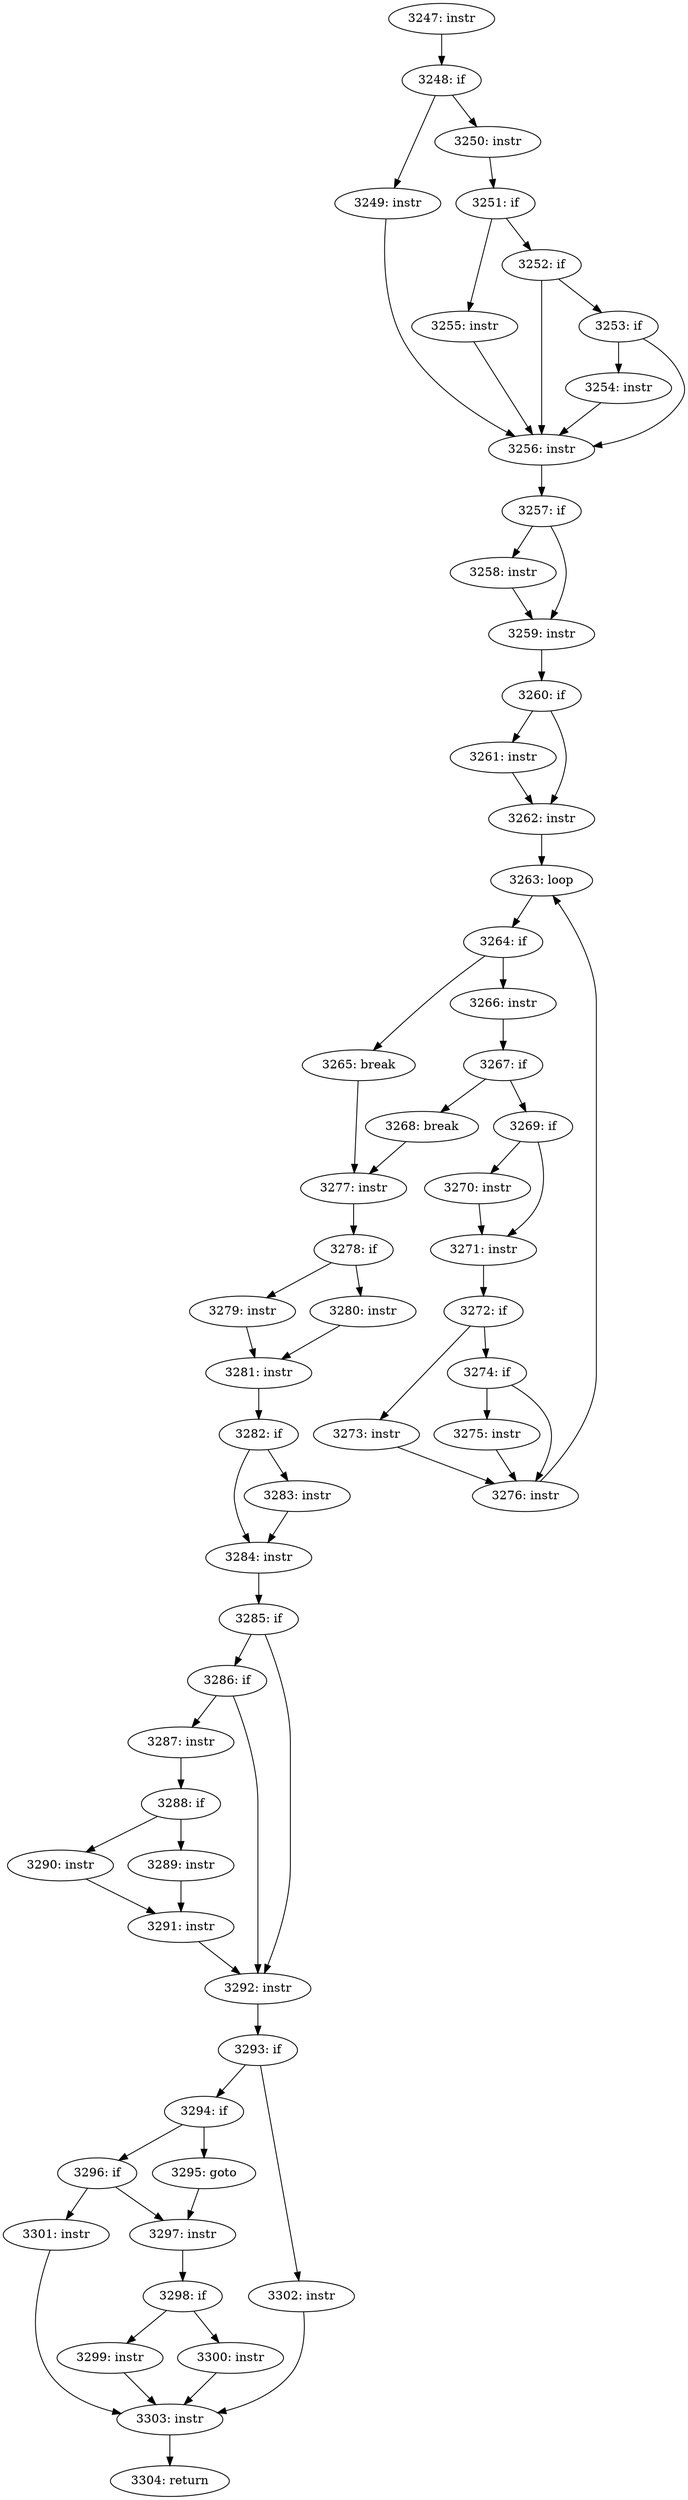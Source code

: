digraph CFG_tcp_enter_loss {
3247 [label="3247: instr"]
	3247 -> 3248
3248 [label="3248: if"]
	3248 -> 3249
	3248 -> 3250
3249 [label="3249: instr"]
	3249 -> 3256
3250 [label="3250: instr"]
	3250 -> 3251
3251 [label="3251: if"]
	3251 -> 3252
	3251 -> 3255
3252 [label="3252: if"]
	3252 -> 3253
	3252 -> 3256
3253 [label="3253: if"]
	3253 -> 3254
	3253 -> 3256
3254 [label="3254: instr"]
	3254 -> 3256
3255 [label="3255: instr"]
	3255 -> 3256
3256 [label="3256: instr"]
	3256 -> 3257
3257 [label="3257: if"]
	3257 -> 3258
	3257 -> 3259
3258 [label="3258: instr"]
	3258 -> 3259
3259 [label="3259: instr"]
	3259 -> 3260
3260 [label="3260: if"]
	3260 -> 3261
	3260 -> 3262
3261 [label="3261: instr"]
	3261 -> 3262
3262 [label="3262: instr"]
	3262 -> 3263
3263 [label="3263: loop"]
	3263 -> 3264
3264 [label="3264: if"]
	3264 -> 3266
	3264 -> 3265
3265 [label="3265: break"]
	3265 -> 3277
3266 [label="3266: instr"]
	3266 -> 3267
3267 [label="3267: if"]
	3267 -> 3268
	3267 -> 3269
3268 [label="3268: break"]
	3268 -> 3277
3269 [label="3269: if"]
	3269 -> 3270
	3269 -> 3271
3270 [label="3270: instr"]
	3270 -> 3271
3271 [label="3271: instr"]
	3271 -> 3272
3272 [label="3272: if"]
	3272 -> 3273
	3272 -> 3274
3273 [label="3273: instr"]
	3273 -> 3276
3274 [label="3274: if"]
	3274 -> 3275
	3274 -> 3276
3275 [label="3275: instr"]
	3275 -> 3276
3276 [label="3276: instr"]
	3276 -> 3263
3277 [label="3277: instr"]
	3277 -> 3278
3278 [label="3278: if"]
	3278 -> 3279
	3278 -> 3280
3279 [label="3279: instr"]
	3279 -> 3281
3280 [label="3280: instr"]
	3280 -> 3281
3281 [label="3281: instr"]
	3281 -> 3282
3282 [label="3282: if"]
	3282 -> 3283
	3282 -> 3284
3283 [label="3283: instr"]
	3283 -> 3284
3284 [label="3284: instr"]
	3284 -> 3285
3285 [label="3285: if"]
	3285 -> 3286
	3285 -> 3292
3286 [label="3286: if"]
	3286 -> 3287
	3286 -> 3292
3287 [label="3287: instr"]
	3287 -> 3288
3288 [label="3288: if"]
	3288 -> 3289
	3288 -> 3290
3289 [label="3289: instr"]
	3289 -> 3291
3290 [label="3290: instr"]
	3290 -> 3291
3291 [label="3291: instr"]
	3291 -> 3292
3292 [label="3292: instr"]
	3292 -> 3293
3293 [label="3293: if"]
	3293 -> 3294
	3293 -> 3302
3294 [label="3294: if"]
	3294 -> 3295
	3294 -> 3296
3295 [label="3295: goto"]
	3295 -> 3297
3296 [label="3296: if"]
	3296 -> 3297
	3296 -> 3301
3297 [label="3297: instr"]
	3297 -> 3298
3298 [label="3298: if"]
	3298 -> 3299
	3298 -> 3300
3299 [label="3299: instr"]
	3299 -> 3303
3300 [label="3300: instr"]
	3300 -> 3303
3301 [label="3301: instr"]
	3301 -> 3303
3302 [label="3302: instr"]
	3302 -> 3303
3303 [label="3303: instr"]
	3303 -> 3304
3304 [label="3304: return"]
	
}
